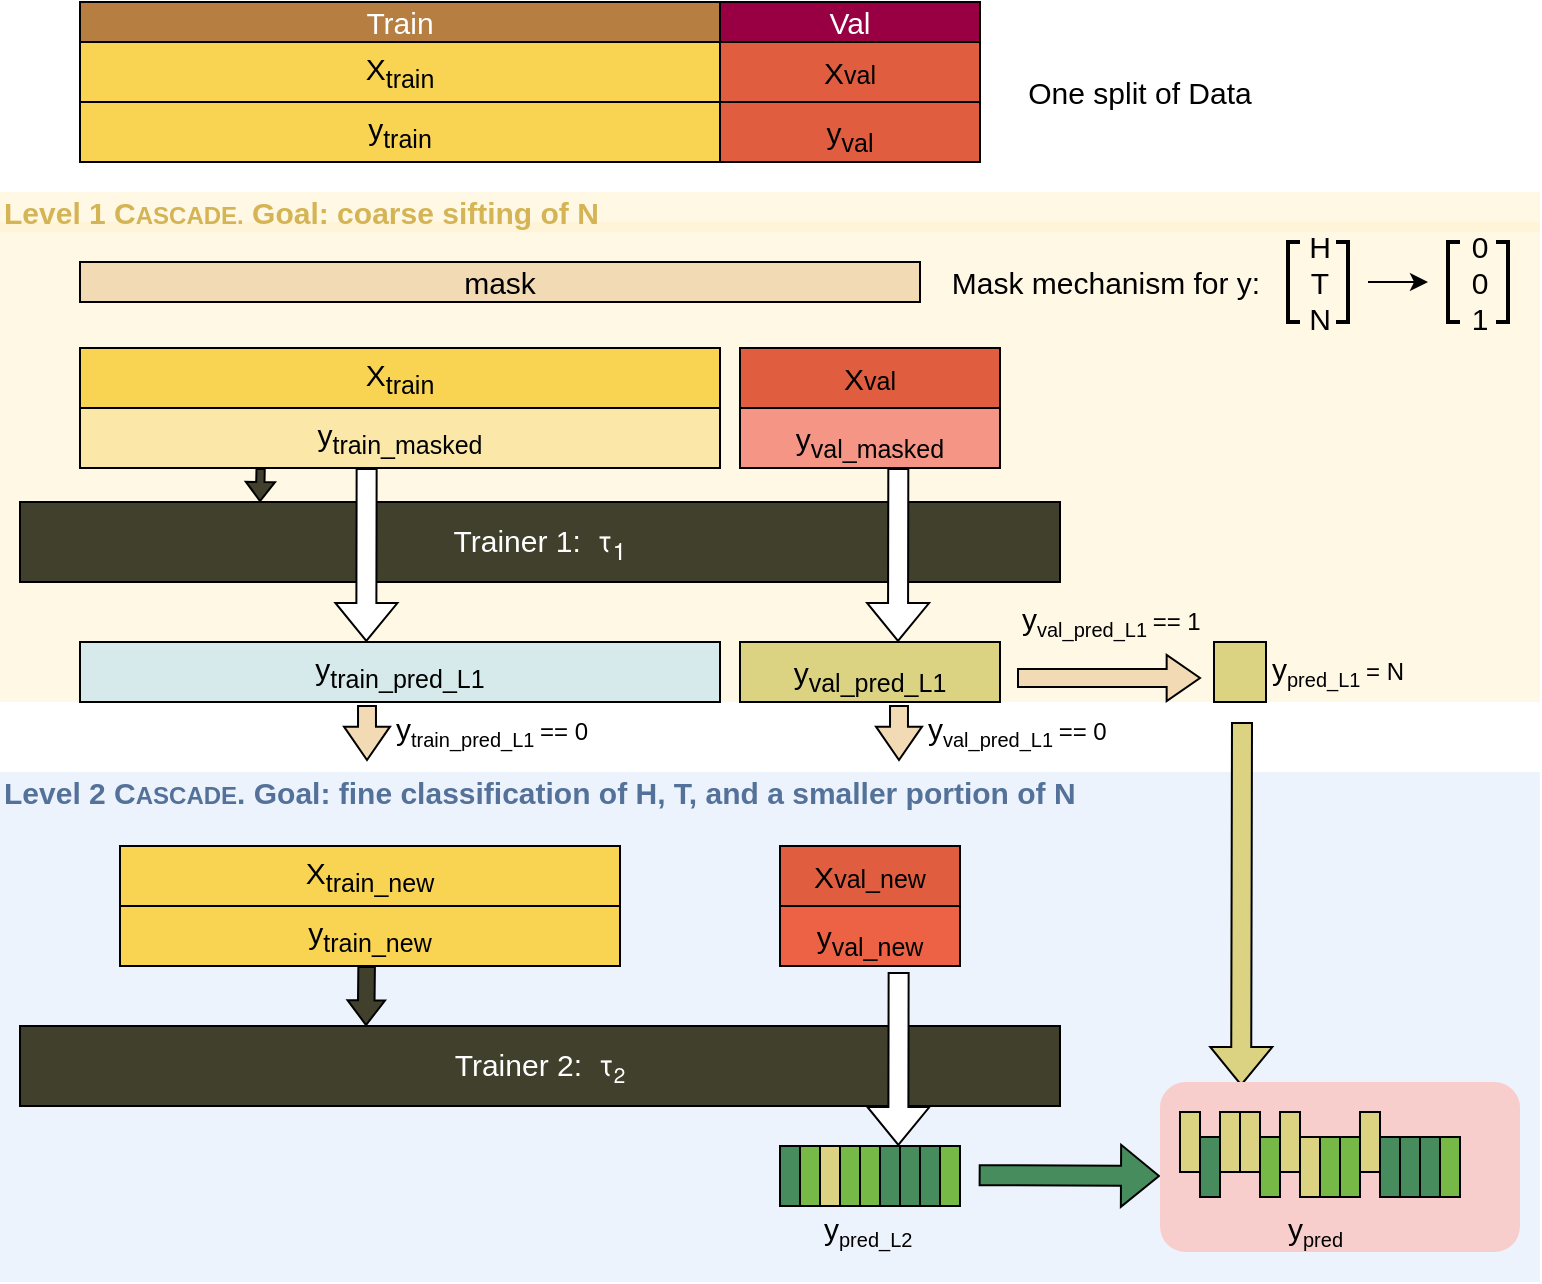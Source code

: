 <mxfile version="26.2.14">
  <diagram name="Page-1" id="dWAUJKyAPUHqVSD2c30o">
    <mxGraphModel dx="1234" dy="832" grid="1" gridSize="10" guides="1" tooltips="1" connect="1" arrows="1" fold="1" page="1" pageScale="1" pageWidth="850" pageHeight="1100" math="0" shadow="0">
      <root>
        <mxCell id="0" />
        <mxCell id="1" parent="0" />
        <mxCell id="XmK-ISircZ31_cJlSy5G-73" value="" style="rounded=1;whiteSpace=wrap;html=1;arcSize=0;fillColor=#dae8fc;strokeColor=none;opacity=50;" parent="1" vertex="1">
          <mxGeometry x="50" y="435" width="770" height="235" as="geometry" />
        </mxCell>
        <mxCell id="XmK-ISircZ31_cJlSy5G-74" value="Level 2 C&lt;font&gt;&lt;font style=&quot;font-size: 12px;&quot;&gt;ASCADE&lt;/font&gt;. Goal: fine classification of H, T, and a smaller portion of N&lt;/font&gt;" style="text;html=1;align=left;verticalAlign=middle;whiteSpace=wrap;rounded=0;fillColor=#dae8fc;strokeColor=none;opacity=50;fontStyle=1;fontColor=#547299;fontSize=15;" parent="1" vertex="1">
          <mxGeometry x="50" y="415" width="770" height="20" as="geometry" />
        </mxCell>
        <mxCell id="XmK-ISircZ31_cJlSy5G-71" value="" style="rounded=1;whiteSpace=wrap;html=1;arcSize=0;fillColor=#fff2cc;strokeColor=none;opacity=50;" parent="1" vertex="1">
          <mxGeometry x="50" y="140" width="770" height="240" as="geometry" />
        </mxCell>
        <mxCell id="XmK-ISircZ31_cJlSy5G-3" value="Train" style="rounded=0;whiteSpace=wrap;html=1;fillColor=#B67E40;fontColor=#FFFFFF;strokeColor=default;fontSize=15;" parent="1" vertex="1">
          <mxGeometry x="90" y="30" width="320" height="20" as="geometry" />
        </mxCell>
        <mxCell id="XmK-ISircZ31_cJlSy5G-5" value="Val" style="rounded=0;whiteSpace=wrap;html=1;fillColor=#980043;fontColor=#FFFFFF;strokeColor=default;fontSize=15;gradientColor=none;" parent="1" vertex="1">
          <mxGeometry x="410" y="30" width="130" height="20" as="geometry" />
        </mxCell>
        <mxCell id="XmK-ISircZ31_cJlSy5G-7" value="mask" style="rounded=0;whiteSpace=wrap;html=1;fontSize=15;fillColor=#F2DBB4;" parent="1" vertex="1">
          <mxGeometry x="90" y="160" width="420" height="20" as="geometry" />
        </mxCell>
        <mxCell id="XmK-ISircZ31_cJlSy5G-8" value="Mask mechanism for y:" style="text;html=1;align=center;verticalAlign=middle;whiteSpace=wrap;rounded=0;fontSize=15;" parent="1" vertex="1">
          <mxGeometry x="523" y="155" width="160" height="30" as="geometry" />
        </mxCell>
        <mxCell id="XmK-ISircZ31_cJlSy5G-9" value="" style="strokeWidth=2;html=1;shape=mxgraph.flowchart.annotation_1;align=left;pointerEvents=1;" parent="1" vertex="1">
          <mxGeometry x="694" y="150" width="6" height="40" as="geometry" />
        </mxCell>
        <mxCell id="XmK-ISircZ31_cJlSy5G-11" value="H&lt;div&gt;T&lt;/div&gt;&lt;div&gt;N&lt;/div&gt;" style="text;html=1;align=center;verticalAlign=middle;whiteSpace=wrap;rounded=0;fontSize=15;" parent="1" vertex="1">
          <mxGeometry x="680" y="155" width="60" height="30" as="geometry" />
        </mxCell>
        <mxCell id="XmK-ISircZ31_cJlSy5G-13" value="" style="strokeWidth=2;html=1;shape=mxgraph.flowchart.annotation_1;align=left;pointerEvents=1;rotation=-180;" parent="1" vertex="1">
          <mxGeometry x="718" y="150" width="6" height="40" as="geometry" />
        </mxCell>
        <mxCell id="XmK-ISircZ31_cJlSy5G-14" value="" style="strokeWidth=2;html=1;shape=mxgraph.flowchart.annotation_1;align=left;pointerEvents=1;" parent="1" vertex="1">
          <mxGeometry x="774" y="150" width="6" height="40" as="geometry" />
        </mxCell>
        <mxCell id="XmK-ISircZ31_cJlSy5G-15" value="0&lt;div&gt;0&lt;/div&gt;&lt;div&gt;1&lt;/div&gt;" style="text;html=1;align=center;verticalAlign=middle;whiteSpace=wrap;rounded=0;fontSize=15;" parent="1" vertex="1">
          <mxGeometry x="760" y="155" width="60" height="30" as="geometry" />
        </mxCell>
        <mxCell id="XmK-ISircZ31_cJlSy5G-16" value="" style="strokeWidth=2;html=1;shape=mxgraph.flowchart.annotation_1;align=left;pointerEvents=1;rotation=-180;fontSize=15;" parent="1" vertex="1">
          <mxGeometry x="798" y="150" width="6" height="40" as="geometry" />
        </mxCell>
        <mxCell id="XmK-ISircZ31_cJlSy5G-17" value="" style="endArrow=classic;html=1;rounded=0;entryX=0;entryY=0.5;entryDx=0;entryDy=0;" parent="1" edge="1">
          <mxGeometry width="50" height="50" relative="1" as="geometry">
            <mxPoint x="734" y="170" as="sourcePoint" />
            <mxPoint x="764" y="170" as="targetPoint" />
          </mxGeometry>
        </mxCell>
        <mxCell id="XmK-ISircZ31_cJlSy5G-18" value="Trainer 1:&amp;nbsp;&lt;span style=&quot;text-align: start; caret-color: rgb(0, 29, 53); font-family: &amp;quot;Google Sans&amp;quot;, &amp;quot;Helvetica Neue&amp;quot;, sans-serif;&quot;&gt;&amp;nbsp;τ&lt;sub&gt;1&lt;/sub&gt;&lt;/span&gt;" style="rounded=0;whiteSpace=wrap;html=1;fillColor=#40402D;fontColor=#FFFFFF;strokeColor=default;labelBackgroundColor=none;fontSize=15;gradientColor=none;" parent="1" vertex="1">
          <mxGeometry x="60" y="280" width="520" height="40" as="geometry" />
        </mxCell>
        <mxCell id="XmK-ISircZ31_cJlSy5G-19" value="X&lt;sub&gt;train&lt;/sub&gt;" style="rounded=0;whiteSpace=wrap;html=1;fillColor=#F8D452;fontColor=#000000;strokeColor=default;fontSize=15;" parent="1" vertex="1">
          <mxGeometry x="90" y="50" width="320" height="30" as="geometry" />
        </mxCell>
        <mxCell id="XmK-ISircZ31_cJlSy5G-20" value="y&lt;sub&gt;train&lt;/sub&gt;" style="rounded=0;whiteSpace=wrap;html=1;fillColor=#F8D452;fontColor=#000000;strokeColor=default;fontSize=15;" parent="1" vertex="1">
          <mxGeometry x="90" y="80" width="320" height="30" as="geometry" />
        </mxCell>
        <mxCell id="XmK-ISircZ31_cJlSy5G-21" value="X&lt;span style=&quot;font-size: 12.5px;&quot;&gt;val&lt;/span&gt;" style="rounded=0;whiteSpace=wrap;html=1;fillColor=#E15D40;fontColor=#000000;strokeColor=default;fontSize=15;" parent="1" vertex="1">
          <mxGeometry x="410" y="50" width="130" height="30" as="geometry" />
        </mxCell>
        <mxCell id="XmK-ISircZ31_cJlSy5G-22" value="&lt;sub&gt;&lt;span style=&quot;font-size: 15px;&quot;&gt;y&lt;sub&gt;val&lt;/sub&gt;&lt;/span&gt;&lt;/sub&gt;" style="rounded=0;whiteSpace=wrap;html=1;fillColor=#E15D40;fontColor=#000000;strokeColor=default;fontSize=15;" parent="1" vertex="1">
          <mxGeometry x="410" y="80" width="130" height="30" as="geometry" />
        </mxCell>
        <mxCell id="XmK-ISircZ31_cJlSy5G-23" value="y&lt;sub&gt;train_masked&lt;/sub&gt;" style="rounded=0;whiteSpace=wrap;html=1;fillColor=#FBE7A8;fontColor=#000000;strokeColor=default;fontSize=15;" parent="1" vertex="1">
          <mxGeometry x="90" y="233" width="320" height="30" as="geometry" />
        </mxCell>
        <mxCell id="XmK-ISircZ31_cJlSy5G-24" value="&lt;sub&gt;&lt;span style=&quot;font-size: 15px;&quot;&gt;y&lt;sub&gt;val_masked&lt;/sub&gt;&lt;/span&gt;&lt;/sub&gt;" style="rounded=0;whiteSpace=wrap;html=1;fillColor=#F49586;fontColor=#000000;strokeColor=default;fontSize=15;" parent="1" vertex="1">
          <mxGeometry x="420" y="233" width="130" height="30" as="geometry" />
        </mxCell>
        <mxCell id="XmK-ISircZ31_cJlSy5G-25" value="One split of Data" style="text;html=1;align=center;verticalAlign=middle;whiteSpace=wrap;rounded=0;fontSize=15;" parent="1" vertex="1">
          <mxGeometry x="550" y="60" width="140" height="30" as="geometry" />
        </mxCell>
        <mxCell id="XmK-ISircZ31_cJlSy5G-26" value="y&lt;sub&gt;train_pred_L1&lt;/sub&gt;" style="rounded=0;whiteSpace=wrap;html=1;fillColor=#D6EAEB;fontColor=#000000;strokeColor=default;fontSize=15;" parent="1" vertex="1">
          <mxGeometry x="90" y="350" width="320" height="30" as="geometry" />
        </mxCell>
        <mxCell id="XmK-ISircZ31_cJlSy5G-27" value="X&lt;sub&gt;train&lt;/sub&gt;" style="rounded=0;whiteSpace=wrap;html=1;fillColor=#F8D452;fontColor=#000000;strokeColor=default;fontSize=15;" parent="1" vertex="1">
          <mxGeometry x="90" y="203" width="320" height="30" as="geometry" />
        </mxCell>
        <mxCell id="XmK-ISircZ31_cJlSy5G-28" value="X&lt;span style=&quot;font-size: 12.5px;&quot;&gt;val&lt;/span&gt;" style="rounded=0;whiteSpace=wrap;html=1;fillColor=#E15D40;fontColor=#000000;strokeColor=default;fontSize=15;" parent="1" vertex="1">
          <mxGeometry x="420" y="203" width="130" height="30" as="geometry" />
        </mxCell>
        <mxCell id="XmK-ISircZ31_cJlSy5G-30" value="&lt;sub&gt;&lt;span style=&quot;font-size: 15px;&quot;&gt;y&lt;sub&gt;val_pred_L1&lt;/sub&gt;&lt;/span&gt;&lt;/sub&gt;" style="rounded=0;whiteSpace=wrap;html=1;fillColor=#DBD282;fontColor=#000000;strokeColor=default;fontSize=15;" parent="1" vertex="1">
          <mxGeometry x="420" y="350" width="130" height="30" as="geometry" />
        </mxCell>
        <mxCell id="XmK-ISircZ31_cJlSy5G-32" value="y&lt;sub&gt;train_new&lt;/sub&gt;" style="rounded=0;whiteSpace=wrap;html=1;fillColor=#F8D452;fontColor=#000000;strokeColor=default;fontSize=15;" parent="1" vertex="1">
          <mxGeometry x="110" y="482" width="250" height="30" as="geometry" />
        </mxCell>
        <mxCell id="XmK-ISircZ31_cJlSy5G-33" value="&lt;sub&gt;&lt;span style=&quot;font-size: 15px;&quot;&gt;y&lt;sub&gt;val_new&lt;/sub&gt;&lt;/span&gt;&lt;/sub&gt;" style="rounded=0;whiteSpace=wrap;html=1;fillColor=#ED6245;fontColor=#000000;strokeColor=default;fontSize=15;" parent="1" vertex="1">
          <mxGeometry x="440" y="482" width="90" height="30" as="geometry" />
        </mxCell>
        <mxCell id="XmK-ISircZ31_cJlSy5G-34" value="X&lt;sub&gt;train_new&lt;/sub&gt;" style="rounded=0;whiteSpace=wrap;html=1;fillColor=#F8D452;fontColor=#000000;strokeColor=default;fontSize=15;" parent="1" vertex="1">
          <mxGeometry x="110" y="452" width="250" height="30" as="geometry" />
        </mxCell>
        <mxCell id="XmK-ISircZ31_cJlSy5G-35" value="X&lt;span style=&quot;font-size: 12.5px;&quot;&gt;val_new&lt;/span&gt;" style="rounded=0;whiteSpace=wrap;html=1;fillColor=#E15D40;fontColor=#000000;strokeColor=default;fontSize=15;" parent="1" vertex="1">
          <mxGeometry x="440" y="452" width="90" height="30" as="geometry" />
        </mxCell>
        <mxCell id="XmK-ISircZ31_cJlSy5G-36" value="Trainer 2:&amp;nbsp;&lt;span style=&quot;text-align: start; caret-color: rgb(0, 29, 53); font-family: &amp;quot;Google Sans&amp;quot;, &amp;quot;Helvetica Neue&amp;quot;, sans-serif;&quot;&gt;&amp;nbsp;τ&lt;span style=&quot;font-size: 12.5px;&quot;&gt;&lt;sub&gt;2&lt;/sub&gt;&lt;/span&gt;&lt;/span&gt;" style="rounded=0;whiteSpace=wrap;html=1;fillColor=#40402D;fontColor=#FFFFFF;strokeColor=default;labelBackgroundColor=none;fontSize=15;gradientColor=none;" parent="1" vertex="1">
          <mxGeometry x="60" y="542" width="520" height="40" as="geometry" />
        </mxCell>
        <mxCell id="XmK-ISircZ31_cJlSy5G-37" value="" style="rounded=0;whiteSpace=wrap;html=1;fillColor=#478C5C;fontColor=#FFFFFF;strokeColor=default;fontSize=15;" parent="1" vertex="1">
          <mxGeometry x="440" y="602" width="10" height="30" as="geometry" />
        </mxCell>
        <mxCell id="XmK-ISircZ31_cJlSy5G-38" value="" style="rounded=0;whiteSpace=wrap;html=1;fillColor=#DBD282;fontColor=#000000;strokeColor=default;fontSize=15;" parent="1" vertex="1">
          <mxGeometry x="657" y="350" width="26" height="30" as="geometry" />
        </mxCell>
        <mxCell id="XmK-ISircZ31_cJlSy5G-39" value="&lt;span style=&quot;caret-color: rgb(0, 0, 0); color: rgb(0, 0, 0); font-family: Helvetica; font-size: 15px; font-style: normal; font-variant-caps: normal; font-weight: 400; letter-spacing: normal; text-align: center; text-indent: 0px; text-transform: none; white-space: normal; word-spacing: 0px; -webkit-text-stroke-width: 0px; text-decoration: none; float: none; display: inline !important;&quot;&gt;y&lt;/span&gt;&lt;sub style=&quot;caret-color: rgb(0, 0, 0); color: rgb(0, 0, 0); font-family: Helvetica; font-style: normal; font-variant-caps: normal; font-weight: 400; letter-spacing: normal; text-align: center; text-indent: 0px; text-transform: none; white-space: normal; word-spacing: 0px; -webkit-text-stroke-width: 0px; text-decoration: none;&quot;&gt;pred_L1 &lt;/sub&gt;&lt;span style=&quot;caret-color: rgb(0, 0, 0); color: rgb(0, 0, 0); font-family: Helvetica; font-style: normal; font-variant-caps: normal; font-weight: 400; letter-spacing: normal; text-align: center; text-indent: 0px; text-transform: none; white-space: normal; word-spacing: 0px; -webkit-text-stroke-width: 0px; text-decoration: none;&quot;&gt;= N&lt;/span&gt;" style="text;whiteSpace=wrap;html=1;labelBackgroundColor=none;" parent="1" vertex="1">
          <mxGeometry x="684" y="348" width="100" height="40" as="geometry" />
        </mxCell>
        <mxCell id="XmK-ISircZ31_cJlSy5G-58" value="&lt;span style=&quot;caret-color: rgb(0, 0, 0); color: rgb(0, 0, 0); font-family: Helvetica; font-size: 15px; font-style: normal; font-variant-caps: normal; font-weight: 400; letter-spacing: normal; text-align: center; text-indent: 0px; text-transform: none; white-space: normal; word-spacing: 0px; -webkit-text-stroke-width: 0px; text-decoration: none; float: none; display: inline !important;&quot;&gt;y&lt;/span&gt;&lt;sub style=&quot;caret-color: rgb(0, 0, 0); color: rgb(0, 0, 0); font-family: Helvetica; font-style: normal; font-variant-caps: normal; font-weight: 400; letter-spacing: normal; text-align: center; text-indent: 0px; text-transform: none; white-space: normal; word-spacing: 0px; -webkit-text-stroke-width: 0px; text-decoration: none;&quot;&gt;pred&lt;/sub&gt;" style="text;whiteSpace=wrap;html=1;labelBackgroundColor=none;" parent="1" vertex="1">
          <mxGeometry x="683" y="615" width="100" height="40" as="geometry" />
        </mxCell>
        <mxCell id="XmK-ISircZ31_cJlSy5G-59" value="" style="html=1;shadow=0;dashed=0;align=center;verticalAlign=middle;shape=mxgraph.arrows2.arrow;dy=0.61;dx=16.67;notch=0;fillColor=#F2DBB4;" parent="1" vertex="1">
          <mxGeometry x="559" y="356.5" width="91" height="23" as="geometry" />
        </mxCell>
        <mxCell id="XmK-ISircZ31_cJlSy5G-60" value="&lt;span style=&quot;caret-color: rgb(0, 0, 0); color: rgb(0, 0, 0); font-family: Helvetica; font-size: 15px; font-style: normal; font-variant-caps: normal; font-weight: 400; letter-spacing: normal; text-align: center; text-indent: 0px; text-transform: none; white-space: normal; word-spacing: 0px; -webkit-text-stroke-width: 0px; text-decoration: none; float: none; display: inline !important;&quot;&gt;y&lt;/span&gt;&lt;sub style=&quot;caret-color: rgb(0, 0, 0); color: rgb(0, 0, 0); font-family: Helvetica; font-style: normal; font-variant-caps: normal; font-weight: 400; letter-spacing: normal; text-align: center; text-indent: 0px; text-transform: none; white-space: normal; word-spacing: 0px; -webkit-text-stroke-width: 0px; text-decoration: none;&quot;&gt;val_pred_L1 &lt;/sub&gt;&lt;span style=&quot;caret-color: rgb(0, 0, 0); color: rgb(0, 0, 0); font-family: Helvetica; font-style: normal; font-variant-caps: normal; font-weight: 400; letter-spacing: normal; text-align: center; text-indent: 0px; text-transform: none; white-space: normal; word-spacing: 0px; -webkit-text-stroke-width: 0px; text-decoration: none;&quot;&gt;== 1&lt;/span&gt;" style="text;whiteSpace=wrap;html=1;labelBackgroundColor=none;" parent="1" vertex="1">
          <mxGeometry x="559" y="323" width="100" height="40" as="geometry" />
        </mxCell>
        <mxCell id="XmK-ISircZ31_cJlSy5G-61" value="" style="html=1;shadow=0;dashed=0;align=center;verticalAlign=middle;shape=mxgraph.arrows2.arrow;dy=0.61;dx=16.67;notch=0;rotation=90;fillColor=#F2DBB4;" parent="1" vertex="1">
          <mxGeometry x="486" y="384" width="27" height="23" as="geometry" />
        </mxCell>
        <mxCell id="XmK-ISircZ31_cJlSy5G-62" value="&lt;span style=&quot;caret-color: rgb(0, 0, 0); color: rgb(0, 0, 0); font-family: Helvetica; font-size: 15px; font-style: normal; font-variant-caps: normal; font-weight: 400; letter-spacing: normal; text-align: center; text-indent: 0px; text-transform: none; white-space: normal; word-spacing: 0px; -webkit-text-stroke-width: 0px; text-decoration: none; float: none; display: inline !important;&quot;&gt;y&lt;/span&gt;&lt;sub style=&quot;caret-color: rgb(0, 0, 0); color: rgb(0, 0, 0); font-family: Helvetica; font-style: normal; font-variant-caps: normal; font-weight: 400; letter-spacing: normal; text-align: center; text-indent: 0px; text-transform: none; white-space: normal; word-spacing: 0px; -webkit-text-stroke-width: 0px; text-decoration: none;&quot;&gt;val_pred_L1 &lt;/sub&gt;&lt;span style=&quot;caret-color: rgb(0, 0, 0); color: rgb(0, 0, 0); font-family: Helvetica; font-style: normal; font-variant-caps: normal; font-weight: 400; letter-spacing: normal; text-align: center; text-indent: 0px; text-transform: none; white-space: normal; word-spacing: 0px; -webkit-text-stroke-width: 0px; text-decoration: none;&quot;&gt;== 0&lt;/span&gt;" style="text;whiteSpace=wrap;html=1;labelBackgroundColor=none;" parent="1" vertex="1">
          <mxGeometry x="512" y="377.5" width="100" height="40" as="geometry" />
        </mxCell>
        <mxCell id="XmK-ISircZ31_cJlSy5G-63" value="" style="html=1;shadow=0;dashed=0;align=center;verticalAlign=middle;shape=mxgraph.arrows2.arrow;dy=0.61;dx=16.67;notch=0;rotation=90;fillColor=#F2DBB4;" parent="1" vertex="1">
          <mxGeometry x="220" y="384" width="27" height="23" as="geometry" />
        </mxCell>
        <mxCell id="XmK-ISircZ31_cJlSy5G-64" value="&lt;span style=&quot;caret-color: rgb(0, 0, 0); color: rgb(0, 0, 0); font-family: Helvetica; font-size: 15px; font-style: normal; font-variant-caps: normal; font-weight: 400; letter-spacing: normal; text-align: center; text-indent: 0px; text-transform: none; white-space: normal; word-spacing: 0px; -webkit-text-stroke-width: 0px; text-decoration: none; float: none; display: inline !important;&quot;&gt;y&lt;/span&gt;&lt;sub style=&quot;caret-color: rgb(0, 0, 0); color: rgb(0, 0, 0); font-family: Helvetica; font-style: normal; font-variant-caps: normal; font-weight: 400; letter-spacing: normal; text-align: center; text-indent: 0px; text-transform: none; white-space: normal; word-spacing: 0px; -webkit-text-stroke-width: 0px; text-decoration: none;&quot;&gt;train_pred_L1 &lt;/sub&gt;&lt;span style=&quot;caret-color: rgb(0, 0, 0); color: rgb(0, 0, 0); font-family: Helvetica; font-style: normal; font-variant-caps: normal; font-weight: 400; letter-spacing: normal; text-align: center; text-indent: 0px; text-transform: none; white-space: normal; word-spacing: 0px; -webkit-text-stroke-width: 0px; text-decoration: none;&quot;&gt;== 0&lt;/span&gt;" style="text;whiteSpace=wrap;html=1;labelBackgroundColor=none;" parent="1" vertex="1">
          <mxGeometry x="246" y="377.5" width="100" height="40" as="geometry" />
        </mxCell>
        <mxCell id="XmK-ISircZ31_cJlSy5G-65" value="" style="shape=flexArrow;endArrow=classic;html=1;rounded=0;fillColor=default;" parent="1" edge="1">
          <mxGeometry width="50" height="50" relative="1" as="geometry">
            <mxPoint x="499.16" y="263" as="sourcePoint" />
            <mxPoint x="499" y="350" as="targetPoint" />
          </mxGeometry>
        </mxCell>
        <mxCell id="XmK-ISircZ31_cJlSy5G-66" value="" style="shape=flexArrow;endArrow=classic;html=1;rounded=0;fillColor=default;" parent="1" edge="1">
          <mxGeometry width="50" height="50" relative="1" as="geometry">
            <mxPoint x="233.32" y="263" as="sourcePoint" />
            <mxPoint x="233.16" y="350" as="targetPoint" />
          </mxGeometry>
        </mxCell>
        <mxCell id="XmK-ISircZ31_cJlSy5G-68" value="" style="shape=flexArrow;endArrow=classic;html=1;rounded=0;fillColor=default;" parent="1" edge="1">
          <mxGeometry width="50" height="50" relative="1" as="geometry">
            <mxPoint x="499.32" y="515" as="sourcePoint" />
            <mxPoint x="499.16" y="602" as="targetPoint" />
          </mxGeometry>
        </mxCell>
        <mxCell id="XmK-ISircZ31_cJlSy5G-69" value="" style="shape=flexArrow;endArrow=classic;html=1;rounded=0;fillColor=#40402D;width=8.276;endSize=3.772;endWidth=9.465;" parent="1" edge="1">
          <mxGeometry width="50" height="50" relative="1" as="geometry">
            <mxPoint x="233.32" y="512" as="sourcePoint" />
            <mxPoint x="233" y="542" as="targetPoint" />
          </mxGeometry>
        </mxCell>
        <mxCell id="XmK-ISircZ31_cJlSy5G-70" value="" style="shape=flexArrow;endArrow=classic;html=1;rounded=0;fillColor=#40402D;width=4.138;endSize=2.841;endWidth=9.465;" parent="1" edge="1">
          <mxGeometry width="50" height="50" relative="1" as="geometry">
            <mxPoint x="180.32" y="263" as="sourcePoint" />
            <mxPoint x="180" y="280" as="targetPoint" />
          </mxGeometry>
        </mxCell>
        <mxCell id="XmK-ISircZ31_cJlSy5G-72" value="Level 1 C&lt;font&gt;&lt;font style=&quot;font-size: 12px;&quot;&gt;ASCADE.&lt;/font&gt;&lt;/font&gt;&lt;font&gt;&amp;nbsp;Goal: coarse sifting of N &amp;nbsp;&lt;/font&gt;" style="text;html=1;align=left;verticalAlign=middle;whiteSpace=wrap;rounded=0;fillColor=#fff2cc;strokeColor=none;opacity=50;fontColor=#D4B455;fontStyle=1;fontSize=15;" parent="1" vertex="1">
          <mxGeometry x="50" y="125" width="770" height="20" as="geometry" />
        </mxCell>
        <mxCell id="XmK-ISircZ31_cJlSy5G-75" value="" style="shape=flexArrow;endArrow=classic;html=1;rounded=0;fillColor=#DBD282;" parent="1" edge="1">
          <mxGeometry width="50" height="50" relative="1" as="geometry">
            <mxPoint x="671" y="390" as="sourcePoint" />
            <mxPoint x="670.58" y="572" as="targetPoint" />
          </mxGeometry>
        </mxCell>
        <mxCell id="XmK-ISircZ31_cJlSy5G-76" value="" style="shape=flexArrow;endArrow=classic;html=1;rounded=0;fillColor=#478C5C;" parent="1" edge="1">
          <mxGeometry width="50" height="50" relative="1" as="geometry">
            <mxPoint x="539.33" y="616.58" as="sourcePoint" />
            <mxPoint x="630" y="617" as="targetPoint" />
          </mxGeometry>
        </mxCell>
        <mxCell id="tyUhhbc_BJ0rP1aiJ5RJ-2" value="&lt;span style=&quot;caret-color: rgb(255, 255, 255); font-family: Helvetica; font-size: 15px; font-style: normal; font-variant-caps: normal; font-weight: 400; letter-spacing: normal; text-align: center; text-indent: 0px; text-transform: none; white-space: normal; word-spacing: 0px; -webkit-text-stroke-width: 0px; text-decoration: none;&quot;&gt;y&lt;/span&gt;&lt;sub style=&quot;caret-color: rgb(255, 255, 255); font-family: Helvetica; font-style: normal; font-variant-caps: normal; font-weight: 400; letter-spacing: normal; text-align: center; text-indent: 0px; text-transform: none; white-space: normal; word-spacing: 0px; -webkit-text-stroke-width: 0px; text-decoration: none;&quot;&gt;pred_L2&lt;/sub&gt;" style="text;whiteSpace=wrap;html=1;fontColor=default;" vertex="1" parent="1">
          <mxGeometry x="460" y="627.5" width="80" height="40" as="geometry" />
        </mxCell>
        <mxCell id="tyUhhbc_BJ0rP1aiJ5RJ-3" value="" style="rounded=0;whiteSpace=wrap;html=1;fillColor=#76B947;fontColor=#FFFFFF;strokeColor=default;fontSize=15;" vertex="1" parent="1">
          <mxGeometry x="450" y="602" width="10" height="30" as="geometry" />
        </mxCell>
        <mxCell id="tyUhhbc_BJ0rP1aiJ5RJ-4" value="" style="rounded=0;whiteSpace=wrap;html=1;fillColor=#DBD282;fontColor=#000000;strokeColor=default;fontSize=15;" vertex="1" parent="1">
          <mxGeometry x="460" y="602" width="10" height="30" as="geometry" />
        </mxCell>
        <mxCell id="tyUhhbc_BJ0rP1aiJ5RJ-6" value="" style="rounded=0;whiteSpace=wrap;html=1;fillColor=#76B947;fontColor=#FFFFFF;strokeColor=default;fontSize=15;" vertex="1" parent="1">
          <mxGeometry x="480" y="602" width="10" height="30" as="geometry" />
        </mxCell>
        <mxCell id="XmK-ISircZ31_cJlSy5G-77" value="" style="rounded=1;whiteSpace=wrap;html=1;strokeColor=none;fillColor=#F8CECC;" parent="1" vertex="1">
          <mxGeometry x="630" y="570" width="180" height="85" as="geometry" />
        </mxCell>
        <mxCell id="XmK-ISircZ31_cJlSy5G-41" value="" style="rounded=0;whiteSpace=wrap;html=1;fillColor=#DBD282;fontColor=#000000;strokeColor=default;fontSize=15;" parent="1" vertex="1">
          <mxGeometry x="660" y="585" width="10" height="30" as="geometry" />
        </mxCell>
        <mxCell id="XmK-ISircZ31_cJlSy5G-43" value="" style="rounded=0;whiteSpace=wrap;html=1;fillColor=#DBD282;fontColor=#000000;strokeColor=default;fontSize=15;" parent="1" vertex="1">
          <mxGeometry x="670" y="585" width="10" height="30" as="geometry" />
        </mxCell>
        <mxCell id="XmK-ISircZ31_cJlSy5G-44" value="" style="rounded=0;whiteSpace=wrap;html=1;fillColor=#DBD282;fontColor=#000000;strokeColor=default;fontSize=15;" parent="1" vertex="1">
          <mxGeometry x="690" y="585" width="10" height="30" as="geometry" />
        </mxCell>
        <mxCell id="XmK-ISircZ31_cJlSy5G-51" value="" style="rounded=0;whiteSpace=wrap;html=1;fillColor=#DBD282;fontColor=#000000;strokeColor=default;fontSize=15;" parent="1" vertex="1">
          <mxGeometry x="730" y="585" width="10" height="30" as="geometry" />
        </mxCell>
        <mxCell id="XmK-ISircZ31_cJlSy5G-52" value="" style="rounded=0;whiteSpace=wrap;html=1;fillColor=#DBD282;fontColor=#000000;strokeColor=default;fontSize=15;" parent="1" vertex="1">
          <mxGeometry x="640" y="585" width="10" height="30" as="geometry" />
        </mxCell>
        <mxCell id="tyUhhbc_BJ0rP1aiJ5RJ-7" value="" style="rounded=0;whiteSpace=wrap;html=1;fillColor=#478C5C;fontColor=#FFFFFF;strokeColor=default;fontSize=15;" vertex="1" parent="1">
          <mxGeometry x="490" y="602" width="10" height="30" as="geometry" />
        </mxCell>
        <mxCell id="tyUhhbc_BJ0rP1aiJ5RJ-9" value="" style="rounded=0;whiteSpace=wrap;html=1;fillColor=#76B947;fontColor=#FFFFFF;strokeColor=default;fontSize=15;" vertex="1" parent="1">
          <mxGeometry x="470" y="602" width="10" height="30" as="geometry" />
        </mxCell>
        <mxCell id="tyUhhbc_BJ0rP1aiJ5RJ-11" value="" style="rounded=0;whiteSpace=wrap;html=1;fillColor=#478C5C;fontColor=#FFFFFF;strokeColor=default;fontSize=15;" vertex="1" parent="1">
          <mxGeometry x="500" y="602" width="10" height="30" as="geometry" />
        </mxCell>
        <mxCell id="tyUhhbc_BJ0rP1aiJ5RJ-12" value="" style="rounded=0;whiteSpace=wrap;html=1;fillColor=#478C5C;fontColor=#FFFFFF;strokeColor=default;fontSize=15;" vertex="1" parent="1">
          <mxGeometry x="510" y="602" width="10" height="30" as="geometry" />
        </mxCell>
        <mxCell id="tyUhhbc_BJ0rP1aiJ5RJ-14" value="" style="rounded=0;whiteSpace=wrap;html=1;fillColor=#76B947;fontColor=#FFFFFF;strokeColor=default;fontSize=15;" vertex="1" parent="1">
          <mxGeometry x="520" y="602" width="10" height="30" as="geometry" />
        </mxCell>
        <mxCell id="tyUhhbc_BJ0rP1aiJ5RJ-15" value="" style="rounded=0;whiteSpace=wrap;html=1;fillColor=#478C5C;fontColor=#FFFFFF;strokeColor=default;fontSize=15;" vertex="1" parent="1">
          <mxGeometry x="650" y="597.5" width="10" height="30" as="geometry" />
        </mxCell>
        <mxCell id="tyUhhbc_BJ0rP1aiJ5RJ-16" value="" style="rounded=0;whiteSpace=wrap;html=1;fillColor=#76B947;fontColor=#FFFFFF;strokeColor=default;fontSize=15;" vertex="1" parent="1">
          <mxGeometry x="680" y="597.5" width="10" height="30" as="geometry" />
        </mxCell>
        <mxCell id="tyUhhbc_BJ0rP1aiJ5RJ-17" value="" style="rounded=0;whiteSpace=wrap;html=1;fillColor=#DBD282;fontColor=#000000;strokeColor=default;fontSize=15;" vertex="1" parent="1">
          <mxGeometry x="700" y="597.5" width="10" height="30" as="geometry" />
        </mxCell>
        <mxCell id="tyUhhbc_BJ0rP1aiJ5RJ-18" value="" style="rounded=0;whiteSpace=wrap;html=1;fillColor=#76B947;fontColor=#FFFFFF;strokeColor=default;fontSize=15;" vertex="1" parent="1">
          <mxGeometry x="710" y="597.5" width="10" height="30" as="geometry" />
        </mxCell>
        <mxCell id="tyUhhbc_BJ0rP1aiJ5RJ-19" value="" style="rounded=0;whiteSpace=wrap;html=1;fillColor=#478C5C;fontColor=#FFFFFF;strokeColor=default;fontSize=15;" vertex="1" parent="1">
          <mxGeometry x="740" y="597.5" width="10" height="30" as="geometry" />
        </mxCell>
        <mxCell id="tyUhhbc_BJ0rP1aiJ5RJ-20" value="" style="rounded=0;whiteSpace=wrap;html=1;fillColor=#76B947;fontColor=#FFFFFF;strokeColor=default;fontSize=15;" vertex="1" parent="1">
          <mxGeometry x="720" y="597.5" width="10" height="30" as="geometry" />
        </mxCell>
        <mxCell id="tyUhhbc_BJ0rP1aiJ5RJ-21" value="" style="rounded=0;whiteSpace=wrap;html=1;fillColor=#478C5C;fontColor=#FFFFFF;strokeColor=default;fontSize=15;" vertex="1" parent="1">
          <mxGeometry x="750" y="597.5" width="10" height="30" as="geometry" />
        </mxCell>
        <mxCell id="tyUhhbc_BJ0rP1aiJ5RJ-22" value="" style="rounded=0;whiteSpace=wrap;html=1;fillColor=#478C5C;fontColor=#FFFFFF;strokeColor=default;fontSize=15;" vertex="1" parent="1">
          <mxGeometry x="760" y="597.5" width="10" height="30" as="geometry" />
        </mxCell>
        <mxCell id="tyUhhbc_BJ0rP1aiJ5RJ-23" value="" style="rounded=0;whiteSpace=wrap;html=1;fillColor=#76B947;fontColor=#FFFFFF;strokeColor=default;fontSize=15;" vertex="1" parent="1">
          <mxGeometry x="770" y="597.5" width="10" height="30" as="geometry" />
        </mxCell>
        <mxCell id="tyUhhbc_BJ0rP1aiJ5RJ-25" value="&lt;span style=&quot;caret-color: rgb(255, 255, 255); font-family: Helvetica; font-size: 15px; font-style: normal; font-variant-caps: normal; font-weight: 400; letter-spacing: normal; text-align: center; text-indent: 0px; text-transform: none; white-space: normal; word-spacing: 0px; -webkit-text-stroke-width: 0px; text-decoration: none;&quot;&gt;y&lt;/span&gt;&lt;sub style=&quot;caret-color: rgb(255, 255, 255); font-family: Helvetica; font-style: normal; font-variant-caps: normal; font-weight: 400; letter-spacing: normal; text-align: center; text-indent: 0px; text-transform: none; white-space: normal; word-spacing: 0px; -webkit-text-stroke-width: 0px; text-decoration: none;&quot;&gt;pred&lt;/sub&gt;" style="text;whiteSpace=wrap;html=1;fontColor=default;" vertex="1" parent="1">
          <mxGeometry x="692" y="627.5" width="46" height="40" as="geometry" />
        </mxCell>
      </root>
    </mxGraphModel>
  </diagram>
</mxfile>

